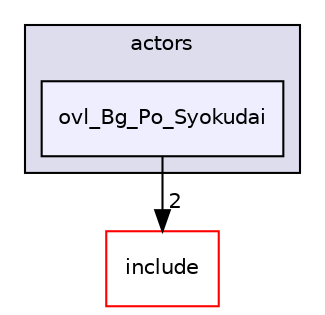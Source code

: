 digraph "src/overlays/actors/ovl_Bg_Po_Syokudai" {
  compound=true
  node [ fontsize="10", fontname="Helvetica"];
  edge [ labelfontsize="10", labelfontname="Helvetica"];
  subgraph clusterdir_e93473484be31ce7bcb356bd643a22f8 {
    graph [ bgcolor="#ddddee", pencolor="black", label="actors" fontname="Helvetica", fontsize="10", URL="dir_e93473484be31ce7bcb356bd643a22f8.html"]
  dir_16841d07275e69b0bb40b495f6fc9218 [shape=box, label="ovl_Bg_Po_Syokudai", style="filled", fillcolor="#eeeeff", pencolor="black", URL="dir_16841d07275e69b0bb40b495f6fc9218.html"];
  }
  dir_d44c64559bbebec7f509842c48db8b23 [shape=box label="include" fillcolor="white" style="filled" color="red" URL="dir_d44c64559bbebec7f509842c48db8b23.html"];
  dir_16841d07275e69b0bb40b495f6fc9218->dir_d44c64559bbebec7f509842c48db8b23 [headlabel="2", labeldistance=1.5 headhref="dir_000097_000000.html"];
}
